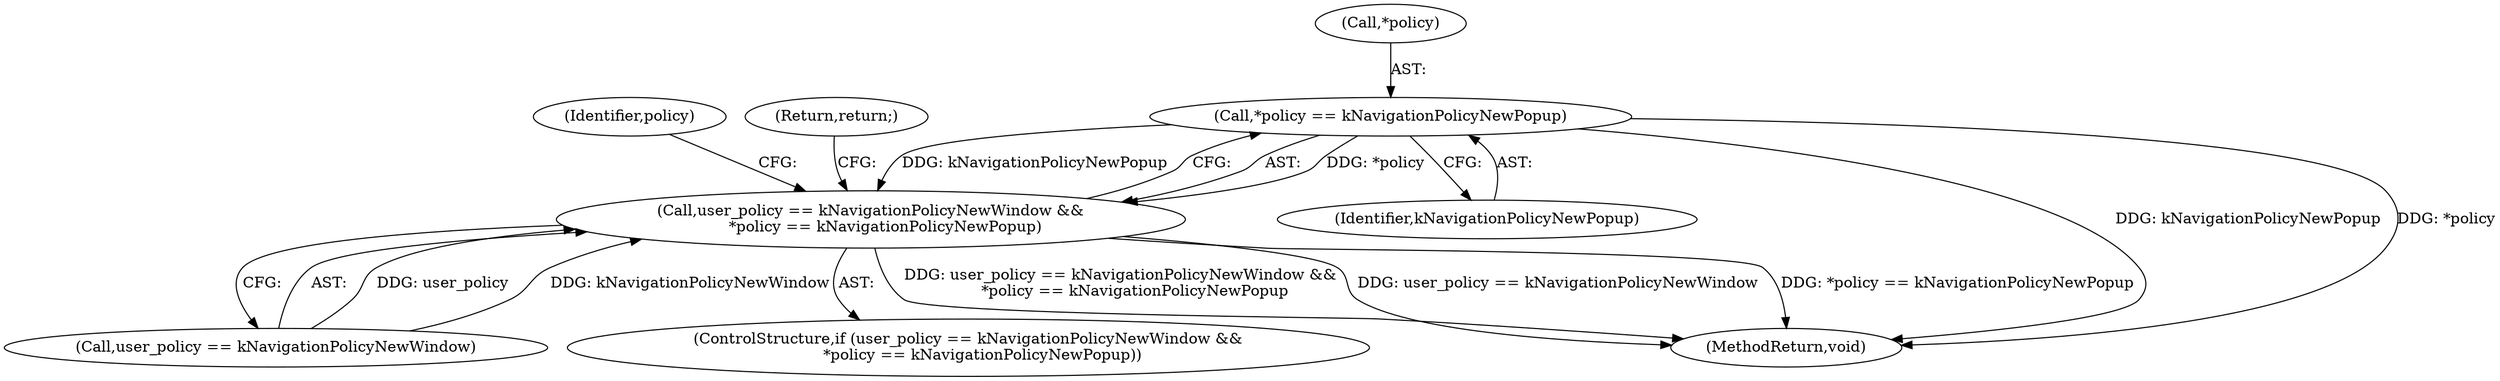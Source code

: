 digraph "0_Chrome_4379a7fcff8190aa7ba72307b398161c32102c52_2@pointer" {
"1000195" [label="(Call,*policy == kNavigationPolicyNewPopup)"];
"1000191" [label="(Call,user_policy == kNavigationPolicyNewWindow &&\n      *policy == kNavigationPolicyNewPopup)"];
"1000196" [label="(Call,*policy)"];
"1000202" [label="(Identifier,policy)"];
"1000198" [label="(Identifier,kNavigationPolicyNewPopup)"];
"1000199" [label="(Return,return;)"];
"1000190" [label="(ControlStructure,if (user_policy == kNavigationPolicyNewWindow &&\n      *policy == kNavigationPolicyNewPopup))"];
"1000204" [label="(MethodReturn,void)"];
"1000191" [label="(Call,user_policy == kNavigationPolicyNewWindow &&\n      *policy == kNavigationPolicyNewPopup)"];
"1000195" [label="(Call,*policy == kNavigationPolicyNewPopup)"];
"1000192" [label="(Call,user_policy == kNavigationPolicyNewWindow)"];
"1000195" -> "1000191"  [label="AST: "];
"1000195" -> "1000198"  [label="CFG: "];
"1000196" -> "1000195"  [label="AST: "];
"1000198" -> "1000195"  [label="AST: "];
"1000191" -> "1000195"  [label="CFG: "];
"1000195" -> "1000204"  [label="DDG: kNavigationPolicyNewPopup"];
"1000195" -> "1000204"  [label="DDG: *policy"];
"1000195" -> "1000191"  [label="DDG: *policy"];
"1000195" -> "1000191"  [label="DDG: kNavigationPolicyNewPopup"];
"1000191" -> "1000190"  [label="AST: "];
"1000191" -> "1000192"  [label="CFG: "];
"1000192" -> "1000191"  [label="AST: "];
"1000199" -> "1000191"  [label="CFG: "];
"1000202" -> "1000191"  [label="CFG: "];
"1000191" -> "1000204"  [label="DDG: *policy == kNavigationPolicyNewPopup"];
"1000191" -> "1000204"  [label="DDG: user_policy == kNavigationPolicyNewWindow &&\n      *policy == kNavigationPolicyNewPopup"];
"1000191" -> "1000204"  [label="DDG: user_policy == kNavigationPolicyNewWindow"];
"1000192" -> "1000191"  [label="DDG: user_policy"];
"1000192" -> "1000191"  [label="DDG: kNavigationPolicyNewWindow"];
}
